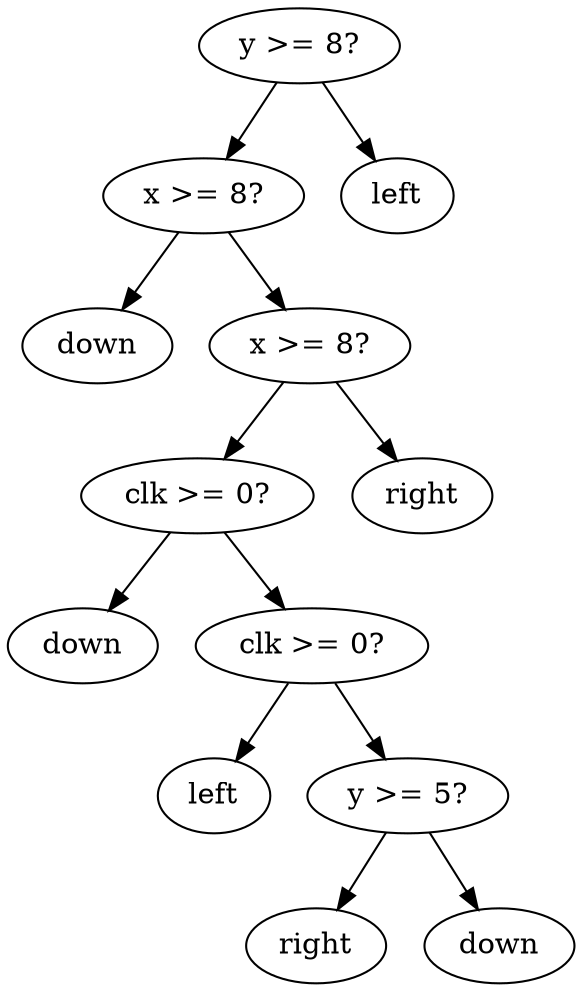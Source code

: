 digraph tree {
    "0x0" [label="y >= 8?"];
    "0x1" [label="x >= 8?"];
    "0x2" [label="down"];
    "0x3" [label="x >= 8?"];
    "0x4" [label="clk >= 0?"];
    "0x5" [label="down"];
    "0x6" [label="clk >= 0?"];
    "0x7" [label="left"];
    "0x8" [label="y >= 5?"];
    "0x9" [label="right"];
    "0xa" [label="down"];
    "0xb" [label="right"];
    "0xc" [label="left"];
    "0x0" -> "0x1";
    "0x0" -> "0xc";
    "0x1" -> "0x2";
    "0x1" -> "0x3";
    "0x3" -> "0x4";
    "0x3" -> "0xb";
    "0x4" -> "0x5";
    "0x4" -> "0x6";
    "0x6" -> "0x7";
    "0x6" -> "0x8";
    "0x8" -> "0x9";
    "0x8" -> "0xa";
}
